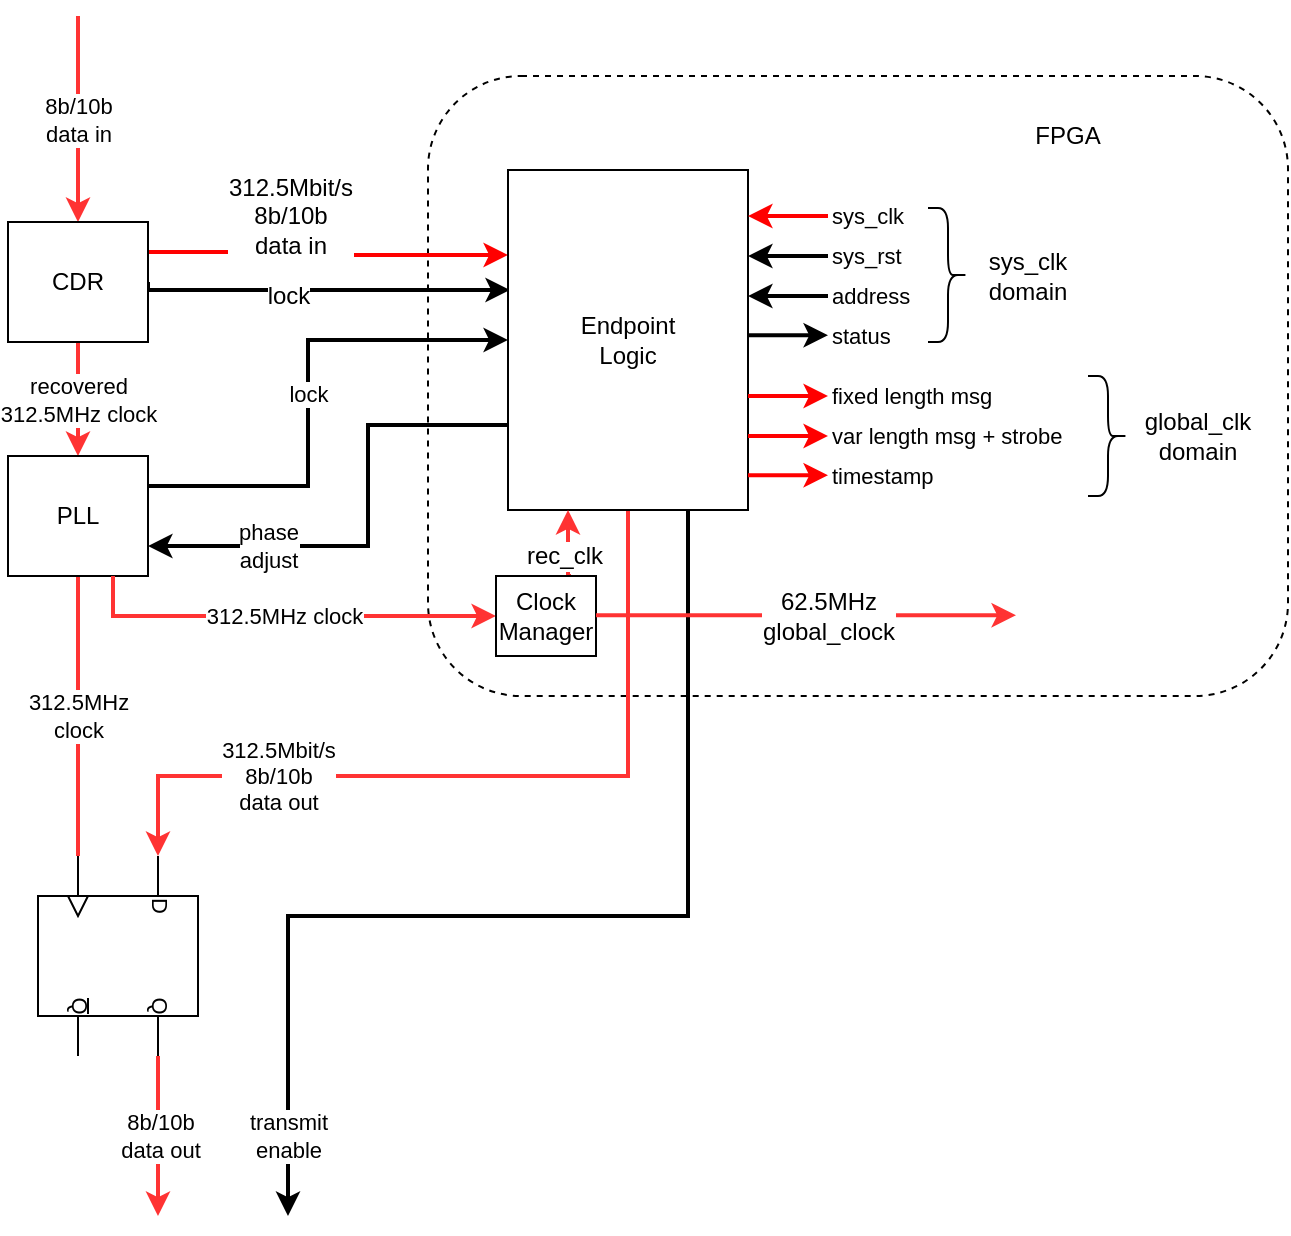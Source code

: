 <mxfile version="13.1.3" type="device"><diagram id="XIXI6On8DKLfbL2Q2Gav" name="Page-1"><mxGraphModel dx="1182" dy="743" grid="1" gridSize="10" guides="1" tooltips="1" connect="1" arrows="1" fold="1" page="1" pageScale="1" pageWidth="850" pageHeight="1100" math="0" shadow="0"><root><mxCell id="0"/><mxCell id="1" parent="0"/><mxCell id="yuU-1qmSXv3Nf_dqvfk5-1" value="" style="rounded=1;whiteSpace=wrap;html=1;dashed=1;" parent="1" vertex="1"><mxGeometry x="360" y="110" width="430" height="310" as="geometry"/></mxCell><mxCell id="yuU-1qmSXv3Nf_dqvfk5-2" value="FPGA" style="text;html=1;strokeColor=none;fillColor=none;align=center;verticalAlign=middle;whiteSpace=wrap;rounded=0;dashed=1;" parent="1" vertex="1"><mxGeometry x="660" y="130" width="40" height="20" as="geometry"/></mxCell><mxCell id="yuU-1qmSXv3Nf_dqvfk5-7" value="&lt;div&gt;recovered&lt;/div&gt;&lt;div&gt;312.5MHz clock&lt;br&gt;&lt;/div&gt;" style="edgeStyle=orthogonalEdgeStyle;rounded=0;orthogonalLoop=1;jettySize=auto;html=1;exitX=0.5;exitY=1;exitDx=0;exitDy=0;entryX=0.5;entryY=0;entryDx=0;entryDy=0;endArrow=classic;endFill=1;strokeColor=#FF3333;strokeWidth=2;startArrow=none;startFill=0;" parent="1" source="yuU-1qmSXv3Nf_dqvfk5-3" target="yuU-1qmSXv3Nf_dqvfk5-4" edge="1"><mxGeometry relative="1" as="geometry"/></mxCell><mxCell id="yuU-1qmSXv3Nf_dqvfk5-8" value="&lt;div&gt;8b/10b&lt;/div&gt;&lt;div&gt;data in&lt;br&gt;&lt;/div&gt;" style="edgeStyle=orthogonalEdgeStyle;rounded=0;orthogonalLoop=1;jettySize=auto;html=1;exitX=0.5;exitY=0;exitDx=0;exitDy=0;endArrow=none;endFill=0;strokeColor=#FF3333;strokeWidth=2;startArrow=classic;startFill=1;" parent="1" source="yuU-1qmSXv3Nf_dqvfk5-3" edge="1"><mxGeometry relative="1" as="geometry"><mxPoint x="185" y="80" as="targetPoint"/></mxGeometry></mxCell><mxCell id="yuU-1qmSXv3Nf_dqvfk5-13" style="edgeStyle=orthogonalEdgeStyle;rounded=0;orthogonalLoop=1;jettySize=auto;html=1;exitX=1;exitY=0.25;exitDx=0;exitDy=0;entryX=0;entryY=0.25;entryDx=0;entryDy=0;startArrow=none;startFill=0;endArrow=classic;endFill=1;strokeColor=#FF0000;strokeWidth=2;" parent="1" source="yuU-1qmSXv3Nf_dqvfk5-3" target="yuU-1qmSXv3Nf_dqvfk5-11" edge="1"><mxGeometry relative="1" as="geometry"/></mxCell><mxCell id="yuU-1qmSXv3Nf_dqvfk5-16" value="&lt;div&gt;312.5Mbit/s&lt;/div&gt;&lt;div&gt;8b/10b&lt;/div&gt;&lt;div&gt;data in&lt;/div&gt;" style="text;html=1;align=center;verticalAlign=middle;resizable=0;points=[];labelBackgroundColor=#ffffff;" parent="yuU-1qmSXv3Nf_dqvfk5-13" vertex="1" connectable="0"><mxGeometry x="-0.224" y="-2" relative="1" as="geometry"><mxPoint y="-20" as="offset"/></mxGeometry></mxCell><mxCell id="yuU-1qmSXv3Nf_dqvfk5-26" style="edgeStyle=orthogonalEdgeStyle;rounded=0;orthogonalLoop=1;jettySize=auto;html=1;exitX=1;exitY=0.5;exitDx=0;exitDy=0;entryX=0.008;entryY=0.353;entryDx=0;entryDy=0;entryPerimeter=0;startArrow=none;startFill=0;endArrow=classic;endFill=1;strokeColor=#000000;strokeWidth=2;" parent="1" source="yuU-1qmSXv3Nf_dqvfk5-3" target="yuU-1qmSXv3Nf_dqvfk5-11" edge="1"><mxGeometry relative="1" as="geometry"><Array as="points"><mxPoint x="220" y="217"/></Array></mxGeometry></mxCell><mxCell id="yuU-1qmSXv3Nf_dqvfk5-27" value="lock" style="text;html=1;align=center;verticalAlign=middle;resizable=0;points=[];labelBackgroundColor=#ffffff;" parent="yuU-1qmSXv3Nf_dqvfk5-26" vertex="1" connectable="0"><mxGeometry x="0.177" relative="1" as="geometry"><mxPoint x="-35" y="2.99" as="offset"/></mxGeometry></mxCell><mxCell id="yuU-1qmSXv3Nf_dqvfk5-3" value="CDR" style="rounded=0;whiteSpace=wrap;html=1;" parent="1" vertex="1"><mxGeometry x="150" y="183" width="70" height="60" as="geometry"/></mxCell><mxCell id="yuU-1qmSXv3Nf_dqvfk5-6" value="&lt;div&gt;312.5MHz&lt;/div&gt;&lt;div&gt;clock&lt;br&gt;&lt;/div&gt;" style="edgeStyle=orthogonalEdgeStyle;rounded=0;orthogonalLoop=1;jettySize=auto;html=1;exitX=0.5;exitY=1;exitDx=0;exitDy=0;entryX=0;entryY=0.75;entryDx=0;entryDy=0;entryPerimeter=0;endArrow=none;endFill=0;strokeWidth=2;strokeColor=#FF3333;" parent="1" source="yuU-1qmSXv3Nf_dqvfk5-4" target="yuU-1qmSXv3Nf_dqvfk5-5" edge="1"><mxGeometry relative="1" as="geometry"/></mxCell><mxCell id="yuU-1qmSXv3Nf_dqvfk5-18" value="&lt;div&gt;lock&lt;br&gt;&lt;/div&gt;" style="edgeStyle=orthogonalEdgeStyle;rounded=0;orthogonalLoop=1;jettySize=auto;html=1;exitX=1;exitY=0.25;exitDx=0;exitDy=0;startArrow=none;startFill=0;endArrow=classic;endFill=1;strokeColor=#000000;strokeWidth=2;" parent="1" source="yuU-1qmSXv3Nf_dqvfk5-4" target="yuU-1qmSXv3Nf_dqvfk5-11" edge="1"><mxGeometry relative="1" as="geometry"><Array as="points"><mxPoint x="300" y="315"/><mxPoint x="300" y="242"/></Array></mxGeometry></mxCell><mxCell id="yuU-1qmSXv3Nf_dqvfk5-4" value="PLL" style="rounded=0;whiteSpace=wrap;html=1;" parent="1" vertex="1"><mxGeometry x="150" y="300" width="70" height="60" as="geometry"/></mxCell><mxCell id="yuU-1qmSXv3Nf_dqvfk5-9" value="&lt;div&gt;8b/10b&lt;/div&gt;&lt;div&gt;data out&lt;br&gt;&lt;/div&gt;" style="edgeStyle=orthogonalEdgeStyle;rounded=0;orthogonalLoop=1;jettySize=auto;html=1;exitX=1;exitY=0.25;exitDx=0;exitDy=0;exitPerimeter=0;startArrow=none;startFill=0;endArrow=classic;endFill=1;strokeColor=#FF3333;strokeWidth=2;" parent="1" source="yuU-1qmSXv3Nf_dqvfk5-5" edge="1"><mxGeometry relative="1" as="geometry"><mxPoint x="225" y="680" as="targetPoint"/></mxGeometry></mxCell><mxCell id="yuU-1qmSXv3Nf_dqvfk5-5" value="" style="verticalLabelPosition=bottom;shadow=0;dashed=0;align=center;html=1;verticalAlign=top;shape=mxgraph.electrical.logic_gates.d_type_flip-flop;rotation=90;" parent="1" vertex="1"><mxGeometry x="155" y="510" width="100" height="80" as="geometry"/></mxCell><mxCell id="yuU-1qmSXv3Nf_dqvfk5-19" value="&lt;div&gt;phase&lt;/div&gt;&lt;div&gt;adjust&lt;/div&gt;" style="edgeStyle=orthogonalEdgeStyle;rounded=0;orthogonalLoop=1;jettySize=auto;html=1;exitX=0;exitY=0.75;exitDx=0;exitDy=0;entryX=1;entryY=0.75;entryDx=0;entryDy=0;startArrow=none;startFill=0;endArrow=classic;endFill=1;strokeColor=#000000;strokeWidth=2;" parent="1" source="yuU-1qmSXv3Nf_dqvfk5-11" target="yuU-1qmSXv3Nf_dqvfk5-4" edge="1"><mxGeometry x="0.501" relative="1" as="geometry"><Array as="points"><mxPoint x="330" y="285"/><mxPoint x="330" y="345"/></Array><mxPoint as="offset"/></mxGeometry></mxCell><mxCell id="yuU-1qmSXv3Nf_dqvfk5-20" value="&lt;div&gt;312.5Mbit/s&lt;/div&gt;&lt;div&gt;8b/10b&lt;/div&gt;&lt;div&gt;data out&lt;br&gt;&lt;/div&gt;" style="edgeStyle=orthogonalEdgeStyle;rounded=0;orthogonalLoop=1;jettySize=auto;html=1;exitX=0.5;exitY=1;exitDx=0;exitDy=0;entryX=0;entryY=0.25;entryDx=0;entryDy=0;entryPerimeter=0;startArrow=none;startFill=0;endArrow=classic;endFill=1;strokeColor=#FF3333;strokeWidth=2;" parent="1" source="yuU-1qmSXv3Nf_dqvfk5-11" target="yuU-1qmSXv3Nf_dqvfk5-5" edge="1"><mxGeometry x="0.509" relative="1" as="geometry"><Array as="points"><mxPoint x="460" y="460"/><mxPoint x="225" y="460"/></Array><mxPoint as="offset"/></mxGeometry></mxCell><mxCell id="yuU-1qmSXv3Nf_dqvfk5-21" value="&lt;div&gt;transmit &lt;br&gt;&lt;/div&gt;&lt;div&gt;enable&lt;/div&gt;" style="edgeStyle=orthogonalEdgeStyle;rounded=0;orthogonalLoop=1;jettySize=auto;html=1;exitX=0.75;exitY=1;exitDx=0;exitDy=0;startArrow=none;startFill=0;endArrow=classic;endFill=1;strokeColor=#000000;strokeWidth=2;" parent="1" source="yuU-1qmSXv3Nf_dqvfk5-11" edge="1"><mxGeometry x="0.855" relative="1" as="geometry"><mxPoint x="290" y="680" as="targetPoint"/><Array as="points"><mxPoint x="490" y="530"/><mxPoint x="290" y="530"/></Array><mxPoint as="offset"/></mxGeometry></mxCell><mxCell id="yuU-1qmSXv3Nf_dqvfk5-11" value="&lt;div&gt;Endpoint&lt;/div&gt;&lt;div&gt;Logic&lt;br&gt;&lt;/div&gt;" style="rounded=0;whiteSpace=wrap;html=1;" parent="1" vertex="1"><mxGeometry x="400" y="157" width="120" height="170" as="geometry"/></mxCell><mxCell id="yuU-1qmSXv3Nf_dqvfk5-14" style="edgeStyle=orthogonalEdgeStyle;rounded=0;orthogonalLoop=1;jettySize=auto;html=1;exitX=0.75;exitY=0;exitDx=0;exitDy=0;entryX=0.25;entryY=1;entryDx=0;entryDy=0;startArrow=none;startFill=0;endArrow=classic;endFill=1;strokeColor=#FF3333;strokeWidth=2;" parent="1" source="yuU-1qmSXv3Nf_dqvfk5-12" target="yuU-1qmSXv3Nf_dqvfk5-11" edge="1"><mxGeometry relative="1" as="geometry"/></mxCell><mxCell id="yuU-1qmSXv3Nf_dqvfk5-44" value="rec_clk" style="text;html=1;align=center;verticalAlign=middle;resizable=0;points=[];labelBackgroundColor=#ffffff;" parent="yuU-1qmSXv3Nf_dqvfk5-14" vertex="1" connectable="0"><mxGeometry x="-0.295" y="2" relative="1" as="geometry"><mxPoint as="offset"/></mxGeometry></mxCell><mxCell id="yuU-1qmSXv3Nf_dqvfk5-15" value="&lt;div&gt;312.5MHz clock&lt;br&gt;&lt;/div&gt;" style="edgeStyle=orthogonalEdgeStyle;rounded=0;orthogonalLoop=1;jettySize=auto;html=1;exitX=0;exitY=0.5;exitDx=0;exitDy=0;startArrow=classic;startFill=1;endArrow=none;endFill=0;strokeColor=#FF3333;strokeWidth=2;entryX=0.75;entryY=1;entryDx=0;entryDy=0;" parent="1" source="yuU-1qmSXv3Nf_dqvfk5-12" target="yuU-1qmSXv3Nf_dqvfk5-4" edge="1"><mxGeometry relative="1" as="geometry"><mxPoint x="185" y="380" as="targetPoint"/><mxPoint x="415" y="370" as="sourcePoint"/><Array as="points"><mxPoint x="203" y="380"/></Array></mxGeometry></mxCell><mxCell id="yuU-1qmSXv3Nf_dqvfk5-12" value="&lt;div&gt;Clock&lt;/div&gt;&lt;div&gt;Manager&lt;br&gt;&lt;/div&gt;" style="rounded=0;whiteSpace=wrap;html=1;" parent="1" vertex="1"><mxGeometry x="394" y="360" width="50" height="40" as="geometry"/></mxCell><mxCell id="yuU-1qmSXv3Nf_dqvfk5-24" value="" style="shape=curlyBracket;whiteSpace=wrap;html=1;rounded=1;rotation=-180;" parent="1" vertex="1"><mxGeometry x="610" y="176" width="20" height="67" as="geometry"/></mxCell><mxCell id="yuU-1qmSXv3Nf_dqvfk5-28" value="sys_clk" style="endArrow=classic;html=1;strokeColor=#FF0000;strokeWidth=2;align=left;" parent="1" edge="1"><mxGeometry x="-1" width="50" height="50" relative="1" as="geometry"><mxPoint x="560" y="180" as="sourcePoint"/><mxPoint x="520" y="180" as="targetPoint"/><mxPoint as="offset"/></mxGeometry></mxCell><mxCell id="yuU-1qmSXv3Nf_dqvfk5-30" value="sys_rst" style="endArrow=classic;html=1;strokeColor=#000000;strokeWidth=2;align=left;" parent="1" edge="1"><mxGeometry x="-1" width="50" height="50" relative="1" as="geometry"><mxPoint x="560" y="200" as="sourcePoint"/><mxPoint x="520" y="200" as="targetPoint"/><mxPoint as="offset"/></mxGeometry></mxCell><mxCell id="yuU-1qmSXv3Nf_dqvfk5-31" value="address" style="endArrow=classic;html=1;strokeColor=#000000;strokeWidth=2;align=left;" parent="1" edge="1"><mxGeometry x="-1" width="50" height="50" relative="1" as="geometry"><mxPoint x="560" y="220" as="sourcePoint"/><mxPoint x="520" y="220" as="targetPoint"/><mxPoint as="offset"/></mxGeometry></mxCell><mxCell id="yuU-1qmSXv3Nf_dqvfk5-32" value="status" style="endArrow=none;html=1;strokeColor=#000000;strokeWidth=2;startArrow=classic;startFill=1;endFill=0;align=left;" parent="1" edge="1"><mxGeometry x="-1" width="50" height="50" relative="1" as="geometry"><mxPoint x="560" y="239.66" as="sourcePoint"/><mxPoint x="520" y="239.66" as="targetPoint"/><mxPoint as="offset"/></mxGeometry></mxCell><mxCell id="yuU-1qmSXv3Nf_dqvfk5-35" value="fixed length msg" style="endArrow=none;html=1;strokeColor=#FF0000;strokeWidth=2;startArrow=classic;startFill=1;endFill=0;align=left;" parent="1" edge="1"><mxGeometry x="-1" width="50" height="50" relative="1" as="geometry"><mxPoint x="560" y="270" as="sourcePoint"/><mxPoint x="520" y="270" as="targetPoint"/><mxPoint as="offset"/></mxGeometry></mxCell><mxCell id="yuU-1qmSXv3Nf_dqvfk5-36" value="var length msg + strobe" style="endArrow=none;html=1;strokeColor=#FF0000;strokeWidth=2;startArrow=classic;startFill=1;endFill=0;align=left;" parent="1" edge="1"><mxGeometry x="-1" width="50" height="50" relative="1" as="geometry"><mxPoint x="560" y="290" as="sourcePoint"/><mxPoint x="520" y="290" as="targetPoint"/><mxPoint as="offset"/></mxGeometry></mxCell><mxCell id="yuU-1qmSXv3Nf_dqvfk5-37" value="timestamp" style="endArrow=none;html=1;strokeColor=#FF0000;strokeWidth=2;startArrow=classic;startFill=1;endFill=0;align=left;" parent="1" edge="1"><mxGeometry x="-1" width="50" height="50" relative="1" as="geometry"><mxPoint x="560" y="309.66" as="sourcePoint"/><mxPoint x="520" y="309.66" as="targetPoint"/><mxPoint as="offset"/></mxGeometry></mxCell><mxCell id="yuU-1qmSXv3Nf_dqvfk5-38" value="" style="shape=curlyBracket;whiteSpace=wrap;html=1;rounded=1;rotation=-180;" parent="1" vertex="1"><mxGeometry x="690" y="260" width="20" height="60" as="geometry"/></mxCell><mxCell id="yuU-1qmSXv3Nf_dqvfk5-39" value="&lt;div&gt;sys_clk&lt;/div&gt;&lt;div&gt;domain&lt;br&gt;&lt;/div&gt;" style="text;html=1;strokeColor=none;fillColor=none;align=center;verticalAlign=middle;whiteSpace=wrap;rounded=0;" parent="1" vertex="1"><mxGeometry x="640" y="199.5" width="40" height="20" as="geometry"/></mxCell><mxCell id="yuU-1qmSXv3Nf_dqvfk5-40" value="&lt;div&gt;global_clk&lt;/div&gt;&lt;div&gt;domain&lt;br&gt;&lt;/div&gt;" style="text;html=1;strokeColor=none;fillColor=none;align=center;verticalAlign=middle;whiteSpace=wrap;rounded=0;" parent="1" vertex="1"><mxGeometry x="710" y="280" width="70" height="20" as="geometry"/></mxCell><mxCell id="yuU-1qmSXv3Nf_dqvfk5-42" style="edgeStyle=orthogonalEdgeStyle;rounded=0;orthogonalLoop=1;jettySize=auto;html=1;startArrow=none;startFill=0;endArrow=classic;endFill=1;strokeColor=#FF3333;strokeWidth=2;" parent="1" edge="1"><mxGeometry relative="1" as="geometry"><mxPoint x="444" y="379.66" as="sourcePoint"/><mxPoint x="654" y="379.66" as="targetPoint"/><Array as="points"><mxPoint x="444" y="379.66"/></Array></mxGeometry></mxCell><mxCell id="yuU-1qmSXv3Nf_dqvfk5-43" value="&lt;div&gt;62.5MHz&lt;/div&gt;&lt;div&gt;global_clock&lt;/div&gt;" style="text;html=1;align=center;verticalAlign=middle;resizable=0;points=[];labelBackgroundColor=#ffffff;" parent="yuU-1qmSXv3Nf_dqvfk5-42" vertex="1" connectable="0"><mxGeometry x="-0.224" y="-2" relative="1" as="geometry"><mxPoint x="34.62" y="-1.66" as="offset"/></mxGeometry></mxCell></root></mxGraphModel></diagram></mxfile>